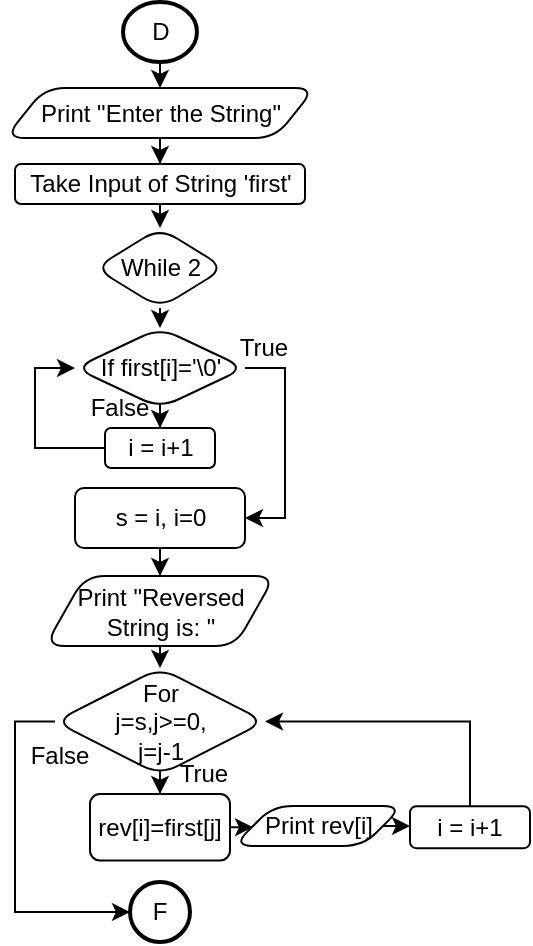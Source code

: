 <mxfile version="16.5.3" type="device"><diagram id="PIC44kl0-WcdnfHZYq1A" name="Page-1"><mxGraphModel dx="1038" dy="571" grid="1" gridSize="10" guides="1" tooltips="1" connect="1" arrows="1" fold="1" page="1" pageScale="1" pageWidth="850" pageHeight="1100" math="0" shadow="0"><root><mxCell id="0"/><mxCell id="1" parent="0"/><mxCell id="uViVP4avLed_TkrG17Fc-5" value="" style="edgeStyle=orthogonalEdgeStyle;rounded=0;orthogonalLoop=1;jettySize=auto;html=1;" parent="1" source="uViVP4avLed_TkrG17Fc-2" target="uViVP4avLed_TkrG17Fc-4" edge="1"><mxGeometry relative="1" as="geometry"/></mxCell><mxCell id="uViVP4avLed_TkrG17Fc-2" value="Print &quot;Enter the String&quot;" style="shape=parallelogram;perimeter=parallelogramPerimeter;whiteSpace=wrap;html=1;fixedSize=1;rounded=1;" parent="1" vertex="1"><mxGeometry x="117.5" y="160" width="155" height="25" as="geometry"/></mxCell><mxCell id="uViVP4avLed_TkrG17Fc-21" style="edgeStyle=orthogonalEdgeStyle;rounded=0;orthogonalLoop=1;jettySize=auto;html=1;exitX=0.5;exitY=1;exitDx=0;exitDy=0;entryX=0.5;entryY=0;entryDx=0;entryDy=0;" parent="1" source="uViVP4avLed_TkrG17Fc-4" target="uViVP4avLed_TkrG17Fc-6" edge="1"><mxGeometry relative="1" as="geometry"/></mxCell><mxCell id="uViVP4avLed_TkrG17Fc-4" value="Take Input of String 'first'" style="whiteSpace=wrap;html=1;rounded=1;" parent="1" vertex="1"><mxGeometry x="122.5" y="198" width="145" height="20" as="geometry"/></mxCell><mxCell id="uViVP4avLed_TkrG17Fc-10" style="edgeStyle=orthogonalEdgeStyle;rounded=0;orthogonalLoop=1;jettySize=auto;html=1;exitX=0.5;exitY=1;exitDx=0;exitDy=0;entryX=0.5;entryY=0;entryDx=0;entryDy=0;" parent="1" source="uViVP4avLed_TkrG17Fc-6" target="uViVP4avLed_TkrG17Fc-8" edge="1"><mxGeometry relative="1" as="geometry"/></mxCell><mxCell id="uViVP4avLed_TkrG17Fc-6" value="While 2" style="rhombus;whiteSpace=wrap;html=1;rounded=1;" parent="1" vertex="1"><mxGeometry x="162.5" y="230" width="65" height="40" as="geometry"/></mxCell><mxCell id="uViVP4avLed_TkrG17Fc-12" value="" style="edgeStyle=orthogonalEdgeStyle;rounded=0;orthogonalLoop=1;jettySize=auto;html=1;" parent="1" source="uViVP4avLed_TkrG17Fc-8" target="uViVP4avLed_TkrG17Fc-11" edge="1"><mxGeometry relative="1" as="geometry"/></mxCell><mxCell id="tewLdCuO8SR9gwgroWXc-7" style="edgeStyle=orthogonalEdgeStyle;rounded=0;orthogonalLoop=1;jettySize=auto;html=1;exitX=1;exitY=0.5;exitDx=0;exitDy=0;entryX=1;entryY=0.5;entryDx=0;entryDy=0;" edge="1" parent="1" source="uViVP4avLed_TkrG17Fc-8" target="uViVP4avLed_TkrG17Fc-17"><mxGeometry relative="1" as="geometry"/></mxCell><mxCell id="uViVP4avLed_TkrG17Fc-8" value="If first[i]='\0'" style="rhombus;whiteSpace=wrap;html=1;rounded=1;" parent="1" vertex="1"><mxGeometry x="152.5" y="280" width="85" height="40" as="geometry"/></mxCell><mxCell id="uViVP4avLed_TkrG17Fc-13" style="edgeStyle=orthogonalEdgeStyle;rounded=0;orthogonalLoop=1;jettySize=auto;html=1;exitX=0;exitY=0.5;exitDx=0;exitDy=0;entryX=0;entryY=0.5;entryDx=0;entryDy=0;" parent="1" source="uViVP4avLed_TkrG17Fc-11" target="uViVP4avLed_TkrG17Fc-8" edge="1"><mxGeometry relative="1" as="geometry"/></mxCell><mxCell id="uViVP4avLed_TkrG17Fc-11" value="i = i+1" style="whiteSpace=wrap;html=1;rounded=1;" parent="1" vertex="1"><mxGeometry x="167.5" y="330" width="55" height="20" as="geometry"/></mxCell><mxCell id="uViVP4avLed_TkrG17Fc-20" value="" style="edgeStyle=orthogonalEdgeStyle;rounded=0;orthogonalLoop=1;jettySize=auto;html=1;" parent="1" source="uViVP4avLed_TkrG17Fc-17" target="uViVP4avLed_TkrG17Fc-19" edge="1"><mxGeometry relative="1" as="geometry"/></mxCell><mxCell id="uViVP4avLed_TkrG17Fc-17" value="s = i, i=0" style="whiteSpace=wrap;html=1;rounded=1;" parent="1" vertex="1"><mxGeometry x="152.5" y="360" width="85" height="30" as="geometry"/></mxCell><mxCell id="uViVP4avLed_TkrG17Fc-24" style="edgeStyle=orthogonalEdgeStyle;rounded=0;orthogonalLoop=1;jettySize=auto;html=1;exitX=0.5;exitY=1;exitDx=0;exitDy=0;entryX=0.5;entryY=0;entryDx=0;entryDy=0;" parent="1" source="uViVP4avLed_TkrG17Fc-19" target="uViVP4avLed_TkrG17Fc-22" edge="1"><mxGeometry relative="1" as="geometry"/></mxCell><mxCell id="uViVP4avLed_TkrG17Fc-19" value="Print &quot;Reversed String is: &quot;" style="shape=parallelogram;perimeter=parallelogramPerimeter;whiteSpace=wrap;html=1;fixedSize=1;rounded=1;" parent="1" vertex="1"><mxGeometry x="137.5" y="404" width="115" height="35" as="geometry"/></mxCell><mxCell id="uViVP4avLed_TkrG17Fc-26" value="" style="edgeStyle=orthogonalEdgeStyle;rounded=0;orthogonalLoop=1;jettySize=auto;html=1;" parent="1" source="uViVP4avLed_TkrG17Fc-22" target="uViVP4avLed_TkrG17Fc-25" edge="1"><mxGeometry relative="1" as="geometry"/></mxCell><mxCell id="tewLdCuO8SR9gwgroWXc-5" style="edgeStyle=orthogonalEdgeStyle;rounded=0;orthogonalLoop=1;jettySize=auto;html=1;exitX=0;exitY=0.5;exitDx=0;exitDy=0;entryX=0;entryY=0.5;entryDx=0;entryDy=0;entryPerimeter=0;" edge="1" parent="1" source="uViVP4avLed_TkrG17Fc-22" target="tewLdCuO8SR9gwgroWXc-4"><mxGeometry relative="1" as="geometry"/></mxCell><mxCell id="uViVP4avLed_TkrG17Fc-22" value="For&lt;br&gt;j=s,j&amp;gt;=0,&lt;br&gt;j=j-1" style="rhombus;whiteSpace=wrap;html=1;rounded=1;" parent="1" vertex="1"><mxGeometry x="142.5" y="450" width="105" height="53.5" as="geometry"/></mxCell><mxCell id="uViVP4avLed_TkrG17Fc-29" style="edgeStyle=orthogonalEdgeStyle;rounded=0;orthogonalLoop=1;jettySize=auto;html=1;exitX=1;exitY=0.5;exitDx=0;exitDy=0;entryX=0;entryY=0.5;entryDx=0;entryDy=0;" parent="1" source="uViVP4avLed_TkrG17Fc-25" target="uViVP4avLed_TkrG17Fc-27" edge="1"><mxGeometry relative="1" as="geometry"/></mxCell><mxCell id="uViVP4avLed_TkrG17Fc-25" value="rev[i]=first[j]" style="whiteSpace=wrap;html=1;rounded=1;" parent="1" vertex="1"><mxGeometry x="160" y="513" width="70" height="33.25" as="geometry"/></mxCell><mxCell id="uViVP4avLed_TkrG17Fc-32" style="edgeStyle=orthogonalEdgeStyle;rounded=0;orthogonalLoop=1;jettySize=auto;html=1;exitX=1;exitY=0.5;exitDx=0;exitDy=0;entryX=0;entryY=0.5;entryDx=0;entryDy=0;" parent="1" source="uViVP4avLed_TkrG17Fc-27" target="uViVP4avLed_TkrG17Fc-30" edge="1"><mxGeometry relative="1" as="geometry"/></mxCell><mxCell id="uViVP4avLed_TkrG17Fc-27" value="Print rev[i]" style="shape=parallelogram;perimeter=parallelogramPerimeter;whiteSpace=wrap;html=1;fixedSize=1;rounded=1;" parent="1" vertex="1"><mxGeometry x="231.5" y="519" width="85" height="20" as="geometry"/></mxCell><mxCell id="uViVP4avLed_TkrG17Fc-33" style="edgeStyle=orthogonalEdgeStyle;rounded=0;orthogonalLoop=1;jettySize=auto;html=1;exitX=0.5;exitY=0;exitDx=0;exitDy=0;entryX=1;entryY=0.5;entryDx=0;entryDy=0;" parent="1" source="uViVP4avLed_TkrG17Fc-30" target="uViVP4avLed_TkrG17Fc-22" edge="1"><mxGeometry relative="1" as="geometry"/></mxCell><mxCell id="uViVP4avLed_TkrG17Fc-30" value="i = i+1" style="whiteSpace=wrap;html=1;rounded=1;" parent="1" vertex="1"><mxGeometry x="320" y="519.13" width="60" height="21" as="geometry"/></mxCell><mxCell id="uViVP4avLed_TkrG17Fc-39" value="True" style="text;html=1;strokeColor=none;fillColor=none;align=center;verticalAlign=middle;whiteSpace=wrap;rounded=0;" parent="1" vertex="1"><mxGeometry x="231.5" y="280" width="30" height="20" as="geometry"/></mxCell><mxCell id="uViVP4avLed_TkrG17Fc-41" value="True" style="text;html=1;strokeColor=none;fillColor=none;align=center;verticalAlign=middle;whiteSpace=wrap;rounded=0;" parent="1" vertex="1"><mxGeometry x="201.5" y="493" width="30" height="20" as="geometry"/></mxCell><mxCell id="uViVP4avLed_TkrG17Fc-42" value="False" style="text;html=1;strokeColor=none;fillColor=none;align=center;verticalAlign=middle;whiteSpace=wrap;rounded=0;" parent="1" vertex="1"><mxGeometry x="160" y="310" width="30" height="20" as="geometry"/></mxCell><mxCell id="uViVP4avLed_TkrG17Fc-43" value="False" style="text;html=1;strokeColor=none;fillColor=none;align=center;verticalAlign=middle;whiteSpace=wrap;rounded=0;" parent="1" vertex="1"><mxGeometry x="130" y="483.5" width="30" height="20" as="geometry"/></mxCell><mxCell id="tewLdCuO8SR9gwgroWXc-2" style="edgeStyle=orthogonalEdgeStyle;rounded=0;orthogonalLoop=1;jettySize=auto;html=1;exitX=0.5;exitY=1;exitDx=0;exitDy=0;exitPerimeter=0;entryX=0.5;entryY=0;entryDx=0;entryDy=0;" edge="1" parent="1" source="tewLdCuO8SR9gwgroWXc-1" target="uViVP4avLed_TkrG17Fc-2"><mxGeometry relative="1" as="geometry"/></mxCell><mxCell id="tewLdCuO8SR9gwgroWXc-1" value="D" style="strokeWidth=2;html=1;shape=mxgraph.flowchart.start_2;whiteSpace=wrap;" vertex="1" parent="1"><mxGeometry x="176.5" y="117" width="37" height="30" as="geometry"/></mxCell><mxCell id="tewLdCuO8SR9gwgroWXc-4" value="F" style="strokeWidth=2;html=1;shape=mxgraph.flowchart.start_2;whiteSpace=wrap;" vertex="1" parent="1"><mxGeometry x="180" y="557" width="30" height="30" as="geometry"/></mxCell></root></mxGraphModel></diagram></mxfile>